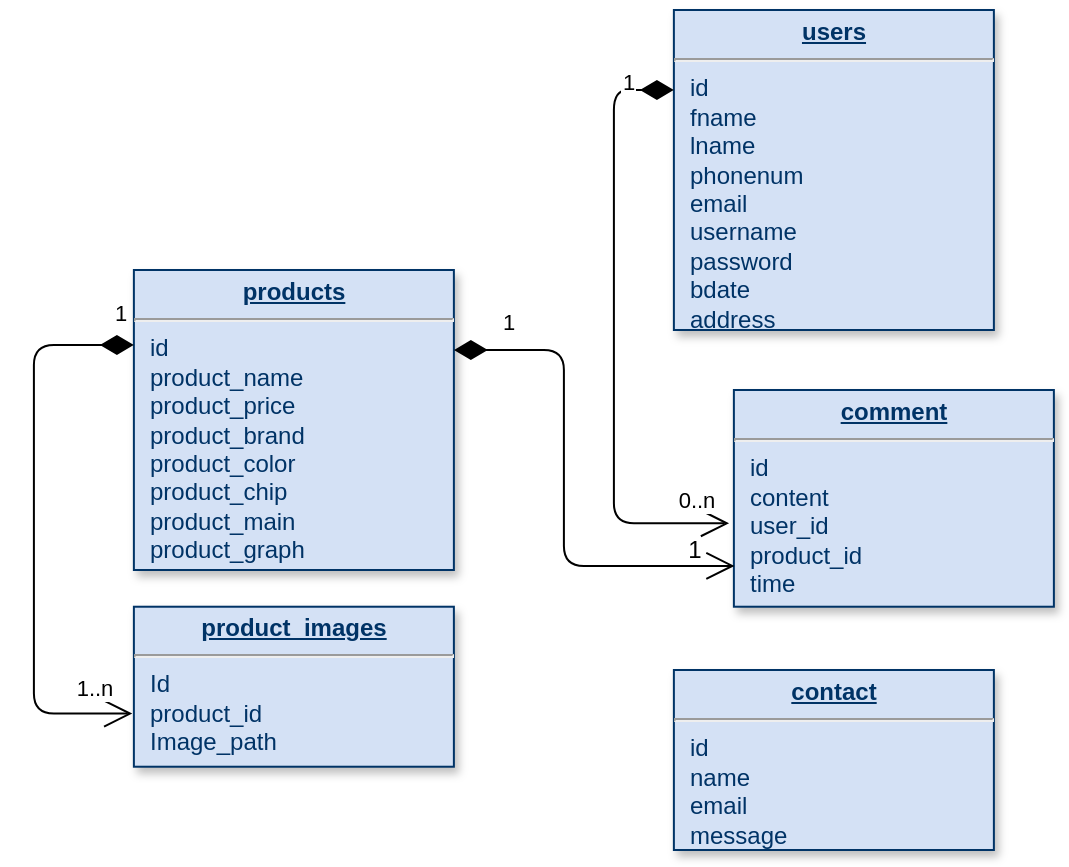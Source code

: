 <mxfile version="14.7.6" type="github">
  <diagram name="Page-1" id="efa7a0a1-bf9b-a30e-e6df-94a7791c09e9">
    <mxGraphModel dx="781" dy="459" grid="1" gridSize="10" guides="1" tooltips="1" connect="1" arrows="1" fold="1" page="1" pageScale="1" pageWidth="826" pageHeight="1169" background="none" math="0" shadow="0">
      <root>
        <mxCell id="0" />
        <mxCell id="1" parent="0" />
        <mxCell id="21" value="&lt;p style=&quot;margin: 0px ; margin-top: 4px ; text-align: center ; text-decoration: underline&quot;&gt;&lt;strong&gt;products&lt;/strong&gt;&lt;/p&gt;&lt;hr&gt;&lt;p style=&quot;margin: 0px ; margin-left: 8px&quot;&gt;id&lt;/p&gt;&lt;p style=&quot;margin: 0px ; margin-left: 8px&quot;&gt;product_name&lt;/p&gt;&lt;p style=&quot;margin: 0px 0px 0px 8px&quot;&gt;product_price&lt;/p&gt;&lt;p style=&quot;margin: 0px 0px 0px 8px&quot;&gt;product_brand&lt;/p&gt;&lt;p style=&quot;margin: 0px 0px 0px 8px&quot;&gt;product_color&lt;/p&gt;&lt;p style=&quot;margin: 0px 0px 0px 8px&quot;&gt;product_chip&lt;/p&gt;&lt;p style=&quot;margin: 0px 0px 0px 8px&quot;&gt;product_main&lt;/p&gt;&lt;p style=&quot;margin: 0px ; margin-left: 8px&quot;&gt;product_graph&lt;br&gt;&lt;/p&gt;&lt;p style=&quot;margin: 0px ; margin-left: 8px&quot;&gt;&lt;br&gt;&lt;/p&gt;" style="verticalAlign=top;align=left;overflow=fill;fontSize=12;fontFamily=Helvetica;html=1;strokeColor=#003366;shadow=1;fillColor=#D4E1F5;fontColor=#003366" parent="1" vertex="1">
          <mxGeometry x="79.94" y="230" width="160" height="150" as="geometry" />
        </mxCell>
        <mxCell id="25" value="&lt;p style=&quot;margin: 0px ; margin-top: 4px ; text-align: center ; text-decoration: underline&quot;&gt;&lt;strong&gt;comment&lt;/strong&gt;&lt;/p&gt;&lt;hr&gt;&lt;p style=&quot;margin: 0px ; margin-left: 8px&quot;&gt;id&lt;/p&gt;&lt;p style=&quot;margin: 0px ; margin-left: 8px&quot;&gt;content&lt;/p&gt;&lt;p style=&quot;margin: 0px ; margin-left: 8px&quot;&gt;user_id&lt;/p&gt;&lt;p style=&quot;margin: 0px ; margin-left: 8px&quot;&gt;product_id&lt;/p&gt;&lt;p style=&quot;margin: 0px ; margin-left: 8px&quot;&gt;time&lt;/p&gt;&lt;p style=&quot;margin: 0px ; margin-left: 8px&quot;&gt;&lt;br&gt;&lt;/p&gt;" style="verticalAlign=top;align=left;overflow=fill;fontSize=12;fontFamily=Helvetica;html=1;strokeColor=#003366;shadow=1;fillColor=#D4E1F5;fontColor=#003366" parent="1" vertex="1">
          <mxGeometry x="379.94" y="290" width="160" height="108.36" as="geometry" />
        </mxCell>
        <mxCell id="103" value="1" style="endArrow=open;endSize=12;startArrow=diamondThin;startSize=14;startFill=1;edgeStyle=orthogonalEdgeStyle;align=left;verticalAlign=bottom;entryX=0.002;entryY=0.812;entryDx=0;entryDy=0;entryPerimeter=0;" parent="1" source="21" target="25" edge="1">
          <mxGeometry x="-0.818" y="5.0" relative="1" as="geometry">
            <mxPoint x="119.94" y="520" as="sourcePoint" />
            <mxPoint x="349.94" y="375" as="targetPoint" />
            <mxPoint as="offset" />
            <Array as="points">
              <mxPoint x="294.94" y="270" />
              <mxPoint x="294.94" y="378" />
            </Array>
          </mxGeometry>
        </mxCell>
        <mxCell id="QJja5SZC-GDE9sXzXm35-114" value="&lt;p style=&quot;margin: 0px ; margin-top: 4px ; text-align: center ; text-decoration: underline&quot;&gt;&lt;strong&gt;product_images&lt;/strong&gt;&lt;/p&gt;&lt;hr&gt;&lt;p style=&quot;margin: 0px ; margin-left: 8px&quot;&gt;Id&lt;/p&gt;&lt;p style=&quot;margin: 0px ; margin-left: 8px&quot;&gt;product_id&lt;/p&gt;&lt;p style=&quot;margin: 0px ; margin-left: 8px&quot;&gt;Image_path&lt;/p&gt;&lt;p style=&quot;margin: 0px ; margin-left: 8px&quot;&gt;&lt;br&gt;&lt;/p&gt;" style="verticalAlign=top;align=left;overflow=fill;fontSize=12;fontFamily=Helvetica;html=1;strokeColor=#003366;shadow=1;fillColor=#D4E1F5;fontColor=#003366" parent="1" vertex="1">
          <mxGeometry x="79.94" y="398.36" width="160" height="80" as="geometry" />
        </mxCell>
        <mxCell id="QJja5SZC-GDE9sXzXm35-115" value="&lt;p style=&quot;margin: 0px ; margin-top: 4px ; text-align: center ; text-decoration: underline&quot;&gt;&lt;strong&gt;users&lt;/strong&gt;&lt;/p&gt;&lt;hr&gt;&lt;p style=&quot;margin: 0px ; margin-left: 8px&quot;&gt;id&lt;/p&gt;&lt;p style=&quot;margin: 0px ; margin-left: 8px&quot;&gt;fname&lt;/p&gt;&lt;p style=&quot;margin: 0px ; margin-left: 8px&quot;&gt;lname&lt;/p&gt;&lt;p style=&quot;margin: 0px ; margin-left: 8px&quot;&gt;phonenum&lt;/p&gt;&lt;p style=&quot;margin: 0px ; margin-left: 8px&quot;&gt;email&lt;/p&gt;&lt;p style=&quot;margin: 0px ; margin-left: 8px&quot;&gt;username&lt;/p&gt;&lt;p style=&quot;margin: 0px ; margin-left: 8px&quot;&gt;password&lt;/p&gt;&lt;p style=&quot;margin: 0px ; margin-left: 8px&quot;&gt;bdate&lt;/p&gt;&lt;p style=&quot;margin: 0px ; margin-left: 8px&quot;&gt;address&lt;/p&gt;&lt;p style=&quot;margin: 0px ; margin-left: 8px&quot;&gt;&lt;br&gt;&lt;/p&gt;" style="verticalAlign=top;align=left;overflow=fill;fontSize=12;fontFamily=Helvetica;html=1;strokeColor=#003366;shadow=1;fillColor=#D4E1F5;fontColor=#003366" parent="1" vertex="1">
          <mxGeometry x="349.94" y="100" width="160" height="160" as="geometry" />
        </mxCell>
        <mxCell id="QJja5SZC-GDE9sXzXm35-116" value="1" style="endArrow=open;endSize=12;startArrow=diamondThin;startSize=14;startFill=1;edgeStyle=orthogonalEdgeStyle;align=left;verticalAlign=bottom;exitX=0;exitY=0.25;exitDx=0;exitDy=0;entryX=-0.005;entryY=0.668;entryDx=0;entryDy=0;entryPerimeter=0;" parent="1" source="21" target="QJja5SZC-GDE9sXzXm35-114" edge="1">
          <mxGeometry x="-0.92" y="-7" relative="1" as="geometry">
            <mxPoint x="249.94" y="280" as="sourcePoint" />
            <mxPoint x="59.94" y="420" as="targetPoint" />
            <mxPoint as="offset" />
            <Array as="points">
              <mxPoint x="29.94" y="267" />
              <mxPoint x="29.94" y="452" />
            </Array>
          </mxGeometry>
        </mxCell>
        <mxCell id="QJja5SZC-GDE9sXzXm35-118" value="1..n" style="edgeLabel;html=1;align=center;verticalAlign=middle;resizable=0;points=[];" parent="QJja5SZC-GDE9sXzXm35-116" vertex="1" connectable="0">
          <mxGeometry x="0.94" y="5" relative="1" as="geometry">
            <mxPoint x="-11" y="-8" as="offset" />
          </mxGeometry>
        </mxCell>
        <mxCell id="QJja5SZC-GDE9sXzXm35-117" value="1" style="endArrow=open;endSize=12;startArrow=diamondThin;startSize=14;startFill=1;edgeStyle=orthogonalEdgeStyle;align=left;verticalAlign=bottom;exitX=0;exitY=0.25;exitDx=0;exitDy=0;entryX=-0.015;entryY=0.615;entryDx=0;entryDy=0;entryPerimeter=0;" parent="1" source="QJja5SZC-GDE9sXzXm35-115" target="25" edge="1">
          <mxGeometry x="-0.818" y="5.0" relative="1" as="geometry">
            <mxPoint x="249.94" y="280" as="sourcePoint" />
            <mxPoint x="369.94" y="328" as="targetPoint" />
            <mxPoint as="offset" />
            <Array as="points">
              <mxPoint x="319.94" y="140" />
              <mxPoint x="319.94" y="357" />
            </Array>
          </mxGeometry>
        </mxCell>
        <mxCell id="QJja5SZC-GDE9sXzXm35-120" value="0..n" style="edgeLabel;html=1;align=center;verticalAlign=middle;resizable=0;points=[];" parent="QJja5SZC-GDE9sXzXm35-117" vertex="1" connectable="0">
          <mxGeometry x="0.906" y="6" relative="1" as="geometry">
            <mxPoint x="-3" y="-6" as="offset" />
          </mxGeometry>
        </mxCell>
        <mxCell id="QJja5SZC-GDE9sXzXm35-119" value="1" style="text;html=1;align=center;verticalAlign=middle;resizable=0;points=[];autosize=1;strokeColor=none;" parent="1" vertex="1">
          <mxGeometry x="349.94" y="360" width="20" height="20" as="geometry" />
        </mxCell>
        <mxCell id="GJ0eUSKptTPDQo-llzxW-103" value="&lt;p style=&quot;margin: 0px ; margin-top: 4px ; text-align: center ; text-decoration: underline&quot;&gt;&lt;strong&gt;contact&lt;/strong&gt;&lt;/p&gt;&lt;hr&gt;&lt;p style=&quot;margin: 0px ; margin-left: 8px&quot;&gt;id&lt;/p&gt;&lt;p style=&quot;margin: 0px ; margin-left: 8px&quot;&gt;name&lt;/p&gt;&lt;p style=&quot;margin: 0px ; margin-left: 8px&quot;&gt;email&lt;/p&gt;&lt;p style=&quot;margin: 0px ; margin-left: 8px&quot;&gt;message&lt;/p&gt;&lt;p style=&quot;margin: 0px ; margin-left: 8px&quot;&gt;&lt;br&gt;&lt;/p&gt;" style="verticalAlign=top;align=left;overflow=fill;fontSize=12;fontFamily=Helvetica;html=1;strokeColor=#003366;shadow=1;fillColor=#D4E1F5;fontColor=#003366" vertex="1" parent="1">
          <mxGeometry x="349.94" y="430" width="160" height="90" as="geometry" />
        </mxCell>
      </root>
    </mxGraphModel>
  </diagram>
</mxfile>
